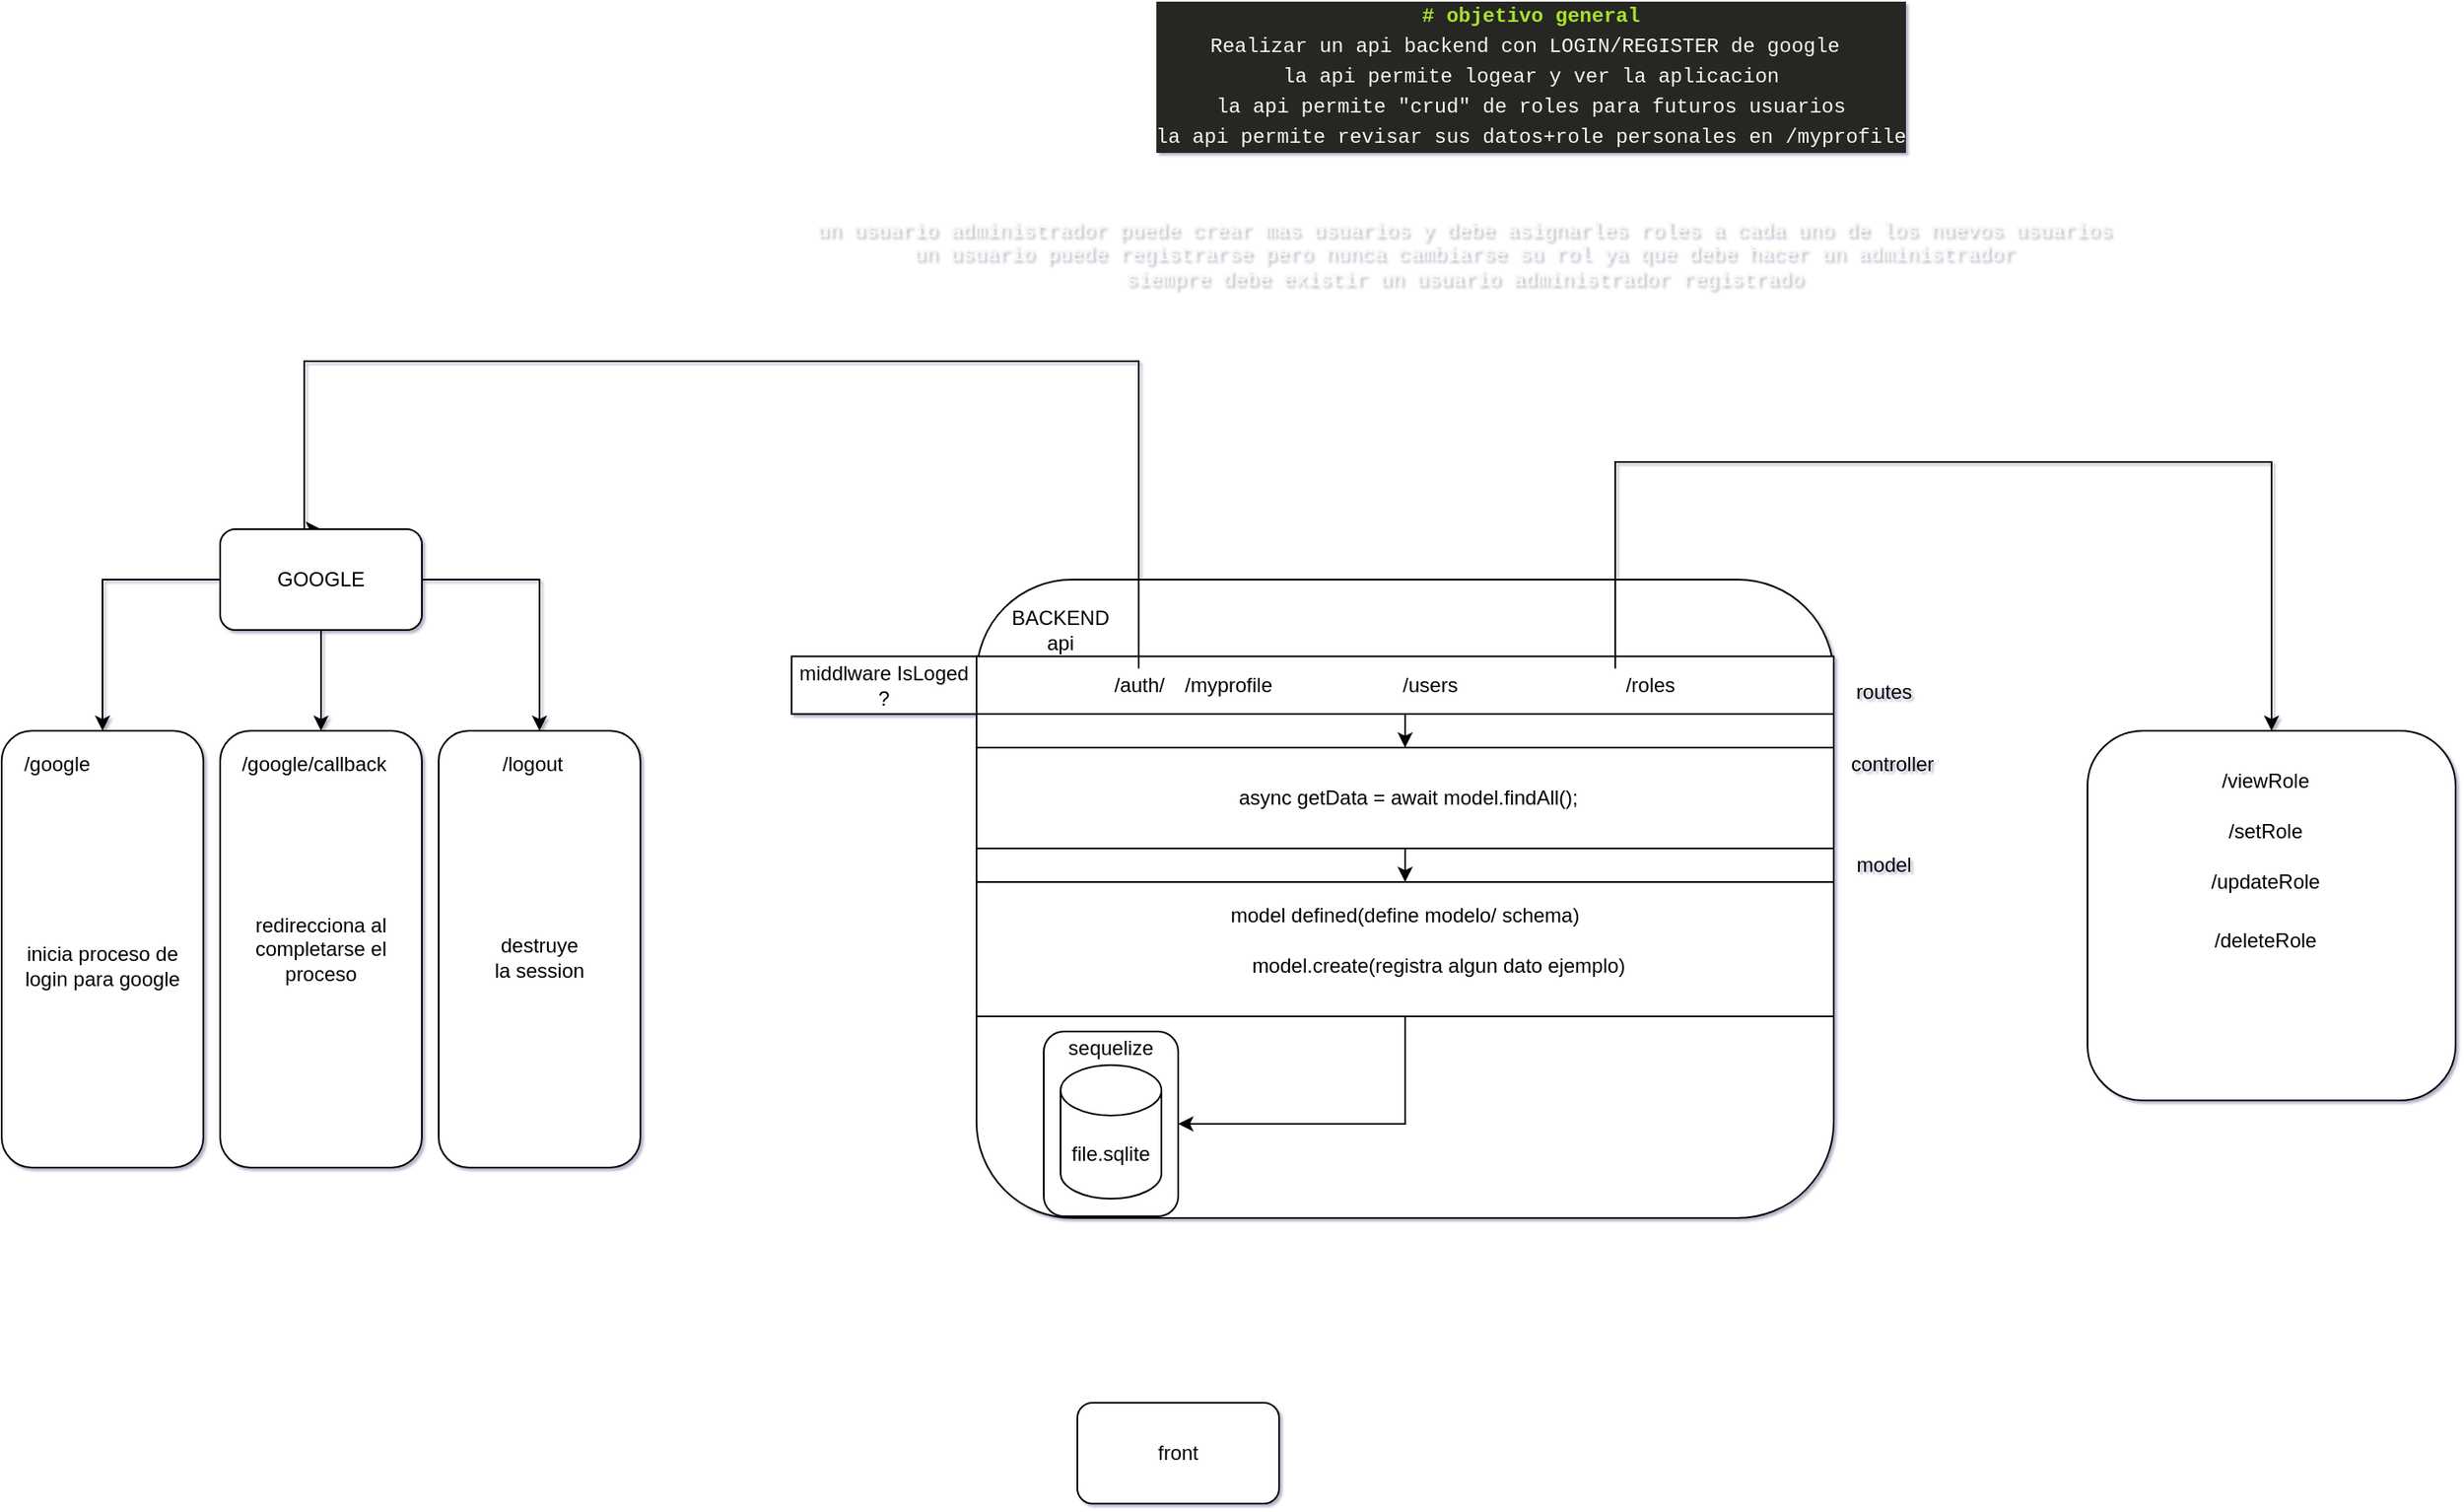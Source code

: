 <mxfile>
    <diagram id="j8jkCs3LzQrO0PYmiRq9" name="Page-1">
        <mxGraphModel dx="3400" dy="1185" grid="1" gridSize="10" guides="1" tooltips="1" connect="1" arrows="1" fold="1" page="1" pageScale="1" pageWidth="827" pageHeight="1169" math="0" shadow="1">
            <root>
                <mxCell id="0"/>
                <mxCell id="1" parent="0"/>
                <mxCell id="48" value="&lt;div style=&quot;color: rgb(248 , 248 , 242) ; background-color: rgb(39 , 40 , 34) ; font-family: &amp;#34;menlo&amp;#34; , &amp;#34;monaco&amp;#34; , &amp;#34;courier new&amp;#34; , monospace ; line-height: 18px&quot;&gt;&lt;div&gt;&lt;span style=&quot;color: #a6e22e ; font-weight: bold&quot;&gt;# objetivo general&lt;/span&gt;&lt;/div&gt;&lt;div&gt;Realizar un api backend con LOGIN/REGISTER de google&amp;nbsp;&lt;br&gt;&lt;/div&gt;&lt;/div&gt;&lt;div style=&quot;color: rgb(248 , 248 , 242) ; background-color: rgb(39 , 40 , 34) ; font-family: &amp;#34;menlo&amp;#34; , &amp;#34;monaco&amp;#34; , &amp;#34;courier new&amp;#34; , monospace ; line-height: 18px&quot;&gt;la api permite logear y ver la aplicacion&lt;/div&gt;&lt;div style=&quot;color: rgb(248 , 248 , 242) ; background-color: rgb(39 , 40 , 34) ; font-family: &amp;#34;menlo&amp;#34; , &amp;#34;monaco&amp;#34; , &amp;#34;courier new&amp;#34; , monospace ; line-height: 18px&quot;&gt;la api permite &quot;crud&quot; de roles para futuros usuarios&lt;/div&gt;&lt;div style=&quot;color: rgb(248 , 248 , 242) ; background-color: rgb(39 , 40 , 34) ; font-family: &amp;#34;menlo&amp;#34; , &amp;#34;monaco&amp;#34; , &amp;#34;courier new&amp;#34; , monospace ; line-height: 18px&quot;&gt;la api permite revisar sus datos+role personales en /myprofile&lt;/div&gt;" style="text;html=1;strokeColor=none;fillColor=none;align=center;verticalAlign=middle;whiteSpace=wrap;rounded=0;" vertex="1" parent="1">
                    <mxGeometry x="10" y="50" width="860" height="20" as="geometry"/>
                </mxCell>
                <mxCell id="51" value="" style="group" vertex="1" connectable="0" parent="1">
                    <mxGeometry x="30" y="360" width="645" height="380" as="geometry"/>
                </mxCell>
                <mxCell id="28" value="routes" style="text;html=1;strokeColor=none;align=center;verticalAlign=middle;whiteSpace=wrap;rounded=0;" parent="51" vertex="1">
                    <mxGeometry x="600" y="57" width="40" height="20" as="geometry"/>
                </mxCell>
                <mxCell id="31" value="controller" style="text;html=1;strokeColor=none;align=center;verticalAlign=middle;whiteSpace=wrap;rounded=0;" parent="51" vertex="1">
                    <mxGeometry x="605" y="100" width="40" height="20" as="geometry"/>
                </mxCell>
                <mxCell id="32" value="model" style="text;html=1;strokeColor=none;align=center;verticalAlign=middle;whiteSpace=wrap;rounded=0;" parent="51" vertex="1">
                    <mxGeometry x="600" y="160" width="40" height="20" as="geometry"/>
                </mxCell>
                <mxCell id="50" value="" style="group" vertex="1" connectable="0" parent="51">
                    <mxGeometry width="593" height="380" as="geometry"/>
                </mxCell>
                <mxCell id="6" value="" style="group" parent="50" vertex="1" connectable="0">
                    <mxGeometry x="80" width="513" height="380" as="geometry"/>
                </mxCell>
                <mxCell id="4" value="" style="rounded=1;whiteSpace=wrap;html=1;" parent="6" vertex="1">
                    <mxGeometry width="510" height="380" as="geometry"/>
                </mxCell>
                <mxCell id="5" value="BACKEND api" style="text;html=1;strokeColor=none;fillColor=none;align=center;verticalAlign=middle;whiteSpace=wrap;rounded=0;" parent="6" vertex="1">
                    <mxGeometry x="30" y="15.238" width="40" height="30.476" as="geometry"/>
                </mxCell>
                <mxCell id="46" style="edgeStyle=orthogonalEdgeStyle;rounded=0;orthogonalLoop=1;jettySize=auto;html=1;entryX=0.5;entryY=0;entryDx=0;entryDy=0;" parent="6" source="13" target="29" edge="1">
                    <mxGeometry relative="1" as="geometry"/>
                </mxCell>
                <mxCell id="13" value="" style="rounded=0;whiteSpace=wrap;html=1;" parent="6" vertex="1">
                    <mxGeometry y="45.71" width="510" height="34.29" as="geometry"/>
                </mxCell>
                <mxCell id="21" value="/auth/" style="text;html=1;strokeColor=none;fillColor=none;align=center;verticalAlign=middle;whiteSpace=wrap;rounded=0;" parent="6" vertex="1">
                    <mxGeometry x="46.5" y="52.86" width="100" height="20" as="geometry"/>
                </mxCell>
                <mxCell id="47" style="edgeStyle=orthogonalEdgeStyle;rounded=0;orthogonalLoop=1;jettySize=auto;html=1;entryX=0.5;entryY=0;entryDx=0;entryDy=0;" parent="6" source="29" target="30" edge="1">
                    <mxGeometry relative="1" as="geometry"/>
                </mxCell>
                <mxCell id="29" value="" style="rounded=0;whiteSpace=wrap;html=1;" parent="6" vertex="1">
                    <mxGeometry y="100" width="510" height="60" as="geometry"/>
                </mxCell>
                <mxCell id="44" style="edgeStyle=orthogonalEdgeStyle;rounded=0;orthogonalLoop=1;jettySize=auto;html=1;entryX=1;entryY=0.5;entryDx=0;entryDy=0;" parent="6" source="30" target="34" edge="1">
                    <mxGeometry relative="1" as="geometry"/>
                </mxCell>
                <mxCell id="30" value="" style="rounded=0;whiteSpace=wrap;html=1;" parent="6" vertex="1">
                    <mxGeometry y="180" width="510" height="80" as="geometry"/>
                </mxCell>
                <mxCell id="40" value="async getData = await model.findAll();" style="text;html=1;strokeColor=none;fillColor=none;align=center;verticalAlign=middle;whiteSpace=wrap;rounded=0;" parent="6" vertex="1">
                    <mxGeometry x="146.5" y="120" width="220" height="20" as="geometry"/>
                </mxCell>
                <mxCell id="41" value="model defined(define modelo/ schema)" style="text;html=1;strokeColor=none;fillColor=none;align=center;verticalAlign=middle;whiteSpace=wrap;rounded=0;" parent="6" vertex="1">
                    <mxGeometry x="145" y="190" width="220" height="20" as="geometry"/>
                </mxCell>
                <mxCell id="42" value="model.create(registra algun dato ejemplo)" style="text;html=1;strokeColor=none;fillColor=none;align=center;verticalAlign=middle;whiteSpace=wrap;rounded=0;" parent="6" vertex="1">
                    <mxGeometry x="130" y="220" width="290" height="20" as="geometry"/>
                </mxCell>
                <mxCell id="39" value="" style="group" parent="6" vertex="1" connectable="0">
                    <mxGeometry x="40" y="269" width="80" height="110" as="geometry"/>
                </mxCell>
                <mxCell id="34" value="" style="rounded=1;whiteSpace=wrap;html=1;" parent="39" vertex="1">
                    <mxGeometry width="80" height="110" as="geometry"/>
                </mxCell>
                <mxCell id="35" value="file.sqlite" style="shape=cylinder3;whiteSpace=wrap;html=1;boundedLbl=1;backgroundOutline=1;size=15;" parent="39" vertex="1">
                    <mxGeometry x="10" y="20" width="60" height="79.52" as="geometry"/>
                </mxCell>
                <mxCell id="36" value="sequelize" style="text;html=1;strokeColor=none;fillColor=none;align=center;verticalAlign=middle;whiteSpace=wrap;rounded=0;" parent="39" vertex="1">
                    <mxGeometry x="20" width="40" height="20" as="geometry"/>
                </mxCell>
                <mxCell id="12" value="/roles" style="text;html=1;strokeColor=none;fillColor=none;align=center;verticalAlign=middle;whiteSpace=wrap;rounded=0;" parent="6" vertex="1">
                    <mxGeometry x="351" y="52.86" width="100" height="20" as="geometry"/>
                </mxCell>
                <mxCell id="127" value="/myprofile" style="text;html=1;strokeColor=none;fillColor=none;align=center;verticalAlign=middle;whiteSpace=wrap;rounded=0;" vertex="1" parent="6">
                    <mxGeometry x="130" y="52.86" width="40" height="20" as="geometry"/>
                </mxCell>
                <mxCell id="129" value="/users" style="text;html=1;strokeColor=none;fillColor=none;align=center;verticalAlign=middle;whiteSpace=wrap;rounded=0;" vertex="1" parent="6">
                    <mxGeometry x="250" y="52.86" width="40" height="20" as="geometry"/>
                </mxCell>
                <mxCell id="113" value="&lt;span&gt;middlware IsLoged ?&lt;/span&gt;" style="rounded=0;whiteSpace=wrap;html=1;" vertex="1" parent="50">
                    <mxGeometry x="-30" y="45.71" width="110" height="34.29" as="geometry"/>
                </mxCell>
                <mxCell id="114" style="edgeStyle=orthogonalEdgeStyle;rounded=0;orthogonalLoop=1;jettySize=auto;html=1;entryX=0.5;entryY=0;entryDx=0;entryDy=0;" edge="1" parent="1" source="21" target="108">
                    <mxGeometry relative="1" as="geometry">
                        <Array as="points">
                            <mxPoint x="206" y="230"/>
                            <mxPoint x="-290" y="230"/>
                        </Array>
                    </mxGeometry>
                </mxCell>
                <mxCell id="122" style="edgeStyle=orthogonalEdgeStyle;rounded=0;orthogonalLoop=1;jettySize=auto;html=1;entryX=0.5;entryY=0;entryDx=0;entryDy=0;" edge="1" parent="1" source="12" target="116">
                    <mxGeometry relative="1" as="geometry">
                        <Array as="points">
                            <mxPoint x="490" y="290"/>
                            <mxPoint x="880" y="290"/>
                        </Array>
                    </mxGeometry>
                </mxCell>
                <mxCell id="123" value="" style="group" vertex="1" connectable="0" parent="1">
                    <mxGeometry x="-470" y="330" width="380" height="380" as="geometry"/>
                </mxCell>
                <mxCell id="90" value="" style="group" vertex="1" connectable="0" parent="123">
                    <mxGeometry y="120" width="120" height="260" as="geometry"/>
                </mxCell>
                <mxCell id="85" value="" style="rounded=1;whiteSpace=wrap;html=1;" vertex="1" parent="90">
                    <mxGeometry width="120" height="260" as="geometry"/>
                </mxCell>
                <mxCell id="86" value="/google" style="text;html=1;strokeColor=none;fillColor=none;align=center;verticalAlign=middle;whiteSpace=wrap;rounded=0;" vertex="1" parent="90">
                    <mxGeometry x="21.818" y="10" width="21.818" height="20" as="geometry"/>
                </mxCell>
                <mxCell id="106" value="inicia proceso de login para google" style="text;html=1;strokeColor=none;fillColor=none;align=center;verticalAlign=middle;whiteSpace=wrap;rounded=0;" vertex="1" parent="90">
                    <mxGeometry y="60" width="120" height="160" as="geometry"/>
                </mxCell>
                <mxCell id="92" value="" style="group" vertex="1" connectable="0" parent="123">
                    <mxGeometry x="130" y="120" width="120" height="260" as="geometry"/>
                </mxCell>
                <mxCell id="93" value="redirecciona al completarse el proceso" style="rounded=1;whiteSpace=wrap;html=1;" vertex="1" parent="92">
                    <mxGeometry width="120" height="260" as="geometry"/>
                </mxCell>
                <mxCell id="94" value="/google/callback" style="text;html=1;strokeColor=none;fillColor=none;align=center;verticalAlign=middle;whiteSpace=wrap;rounded=0;" vertex="1" parent="92">
                    <mxGeometry x="21.82" y="10" width="68.18" height="20" as="geometry"/>
                </mxCell>
                <mxCell id="95" value="" style="group" vertex="1" connectable="0" parent="123">
                    <mxGeometry x="260" y="120" width="120" height="260" as="geometry"/>
                </mxCell>
                <mxCell id="96" value="" style="rounded=1;whiteSpace=wrap;html=1;" vertex="1" parent="95">
                    <mxGeometry width="120" height="260" as="geometry"/>
                </mxCell>
                <mxCell id="97" value="/logout" style="text;html=1;strokeColor=none;fillColor=none;align=center;verticalAlign=middle;whiteSpace=wrap;rounded=0;" vertex="1" parent="95">
                    <mxGeometry x="21.82" y="10" width="68.18" height="20" as="geometry"/>
                </mxCell>
                <mxCell id="100" value="destruye&lt;br&gt;la session" style="text;html=1;strokeColor=none;fillColor=none;align=center;verticalAlign=middle;whiteSpace=wrap;rounded=0;" vertex="1" parent="95">
                    <mxGeometry y="60" width="120" height="150" as="geometry"/>
                </mxCell>
                <mxCell id="109" style="edgeStyle=orthogonalEdgeStyle;rounded=0;orthogonalLoop=1;jettySize=auto;html=1;" edge="1" parent="123" source="108" target="85">
                    <mxGeometry relative="1" as="geometry"/>
                </mxCell>
                <mxCell id="110" style="edgeStyle=orthogonalEdgeStyle;rounded=0;orthogonalLoop=1;jettySize=auto;html=1;entryX=0.5;entryY=0;entryDx=0;entryDy=0;" edge="1" parent="123" source="108" target="93">
                    <mxGeometry relative="1" as="geometry"/>
                </mxCell>
                <mxCell id="111" style="edgeStyle=orthogonalEdgeStyle;rounded=0;orthogonalLoop=1;jettySize=auto;html=1;entryX=0.5;entryY=0;entryDx=0;entryDy=0;" edge="1" parent="123" source="108" target="96">
                    <mxGeometry relative="1" as="geometry"/>
                </mxCell>
                <mxCell id="108" value="GOOGLE" style="rounded=1;whiteSpace=wrap;html=1;" vertex="1" parent="123">
                    <mxGeometry x="130" width="120" height="60" as="geometry"/>
                </mxCell>
                <mxCell id="125" value="" style="group" vertex="1" connectable="0" parent="1">
                    <mxGeometry x="771" y="450" width="219" height="220" as="geometry"/>
                </mxCell>
                <mxCell id="116" value="" style="rounded=1;whiteSpace=wrap;html=1;" vertex="1" parent="125">
                    <mxGeometry width="219" height="220" as="geometry"/>
                </mxCell>
                <mxCell id="124" value="" style="group" vertex="1" connectable="0" parent="125">
                    <mxGeometry x="56" y="20" width="100" height="115" as="geometry"/>
                </mxCell>
                <mxCell id="118" value="/viewRole" style="text;html=1;strokeColor=none;fillColor=none;align=center;verticalAlign=middle;whiteSpace=wrap;rounded=0;" vertex="1" parent="124">
                    <mxGeometry width="100" height="20" as="geometry"/>
                </mxCell>
                <mxCell id="119" value="/setRole" style="text;html=1;strokeColor=none;fillColor=none;align=center;verticalAlign=middle;whiteSpace=wrap;rounded=0;" vertex="1" parent="124">
                    <mxGeometry y="30" width="100" height="20" as="geometry"/>
                </mxCell>
                <mxCell id="120" value="/updateRole" style="text;html=1;strokeColor=none;fillColor=none;align=center;verticalAlign=middle;whiteSpace=wrap;rounded=0;" vertex="1" parent="124">
                    <mxGeometry y="60" width="100" height="20" as="geometry"/>
                </mxCell>
                <mxCell id="121" value="/deleteRole" style="text;html=1;strokeColor=none;fillColor=none;align=center;verticalAlign=middle;whiteSpace=wrap;rounded=0;" vertex="1" parent="124">
                    <mxGeometry y="95" width="100" height="20" as="geometry"/>
                </mxCell>
                <mxCell id="8" value="front" style="rounded=1;whiteSpace=wrap;html=1;" parent="1" vertex="1">
                    <mxGeometry x="170" y="850" width="120" height="60" as="geometry"/>
                </mxCell>
                <mxCell id="130" value="&lt;h1&gt;&lt;div style=&quot;color: rgb(248 , 248 , 242) ; font-family: &amp;#34;menlo&amp;#34; , &amp;#34;monaco&amp;#34; , &amp;#34;courier new&amp;#34; , monospace ; font-size: 12px ; font-weight: 400 ; text-align: center&quot;&gt;un usuario administrador puede crear mas usuarios y debe asignarles roles a cada uno de los nuevos usuarios&lt;/div&gt;&lt;div style=&quot;color: rgb(248 , 248 , 242) ; font-family: &amp;#34;menlo&amp;#34; , &amp;#34;monaco&amp;#34; , &amp;#34;courier new&amp;#34; , monospace ; font-size: 12px ; font-weight: 400 ; text-align: center&quot;&gt;un usuario puede registrarse pero nunca cambiarse su rol ya que debe hacer un administrador&lt;/div&gt;&lt;div style=&quot;color: rgb(248 , 248 , 242) ; font-family: &amp;#34;menlo&amp;#34; , &amp;#34;monaco&amp;#34; , &amp;#34;courier new&amp;#34; , monospace ; font-size: 12px ; font-weight: 400 ; text-align: center&quot;&gt;siempre debe existir un usuario administrador registrado&lt;/div&gt;&lt;/h1&gt;" style="text;html=1;strokeColor=none;fillColor=none;spacing=5;spacingTop=-20;whiteSpace=wrap;overflow=hidden;rounded=0;" vertex="1" parent="1">
                    <mxGeometry x="10" y="140" width="810" height="60" as="geometry"/>
                </mxCell>
            </root>
        </mxGraphModel>
    </diagram>
</mxfile>